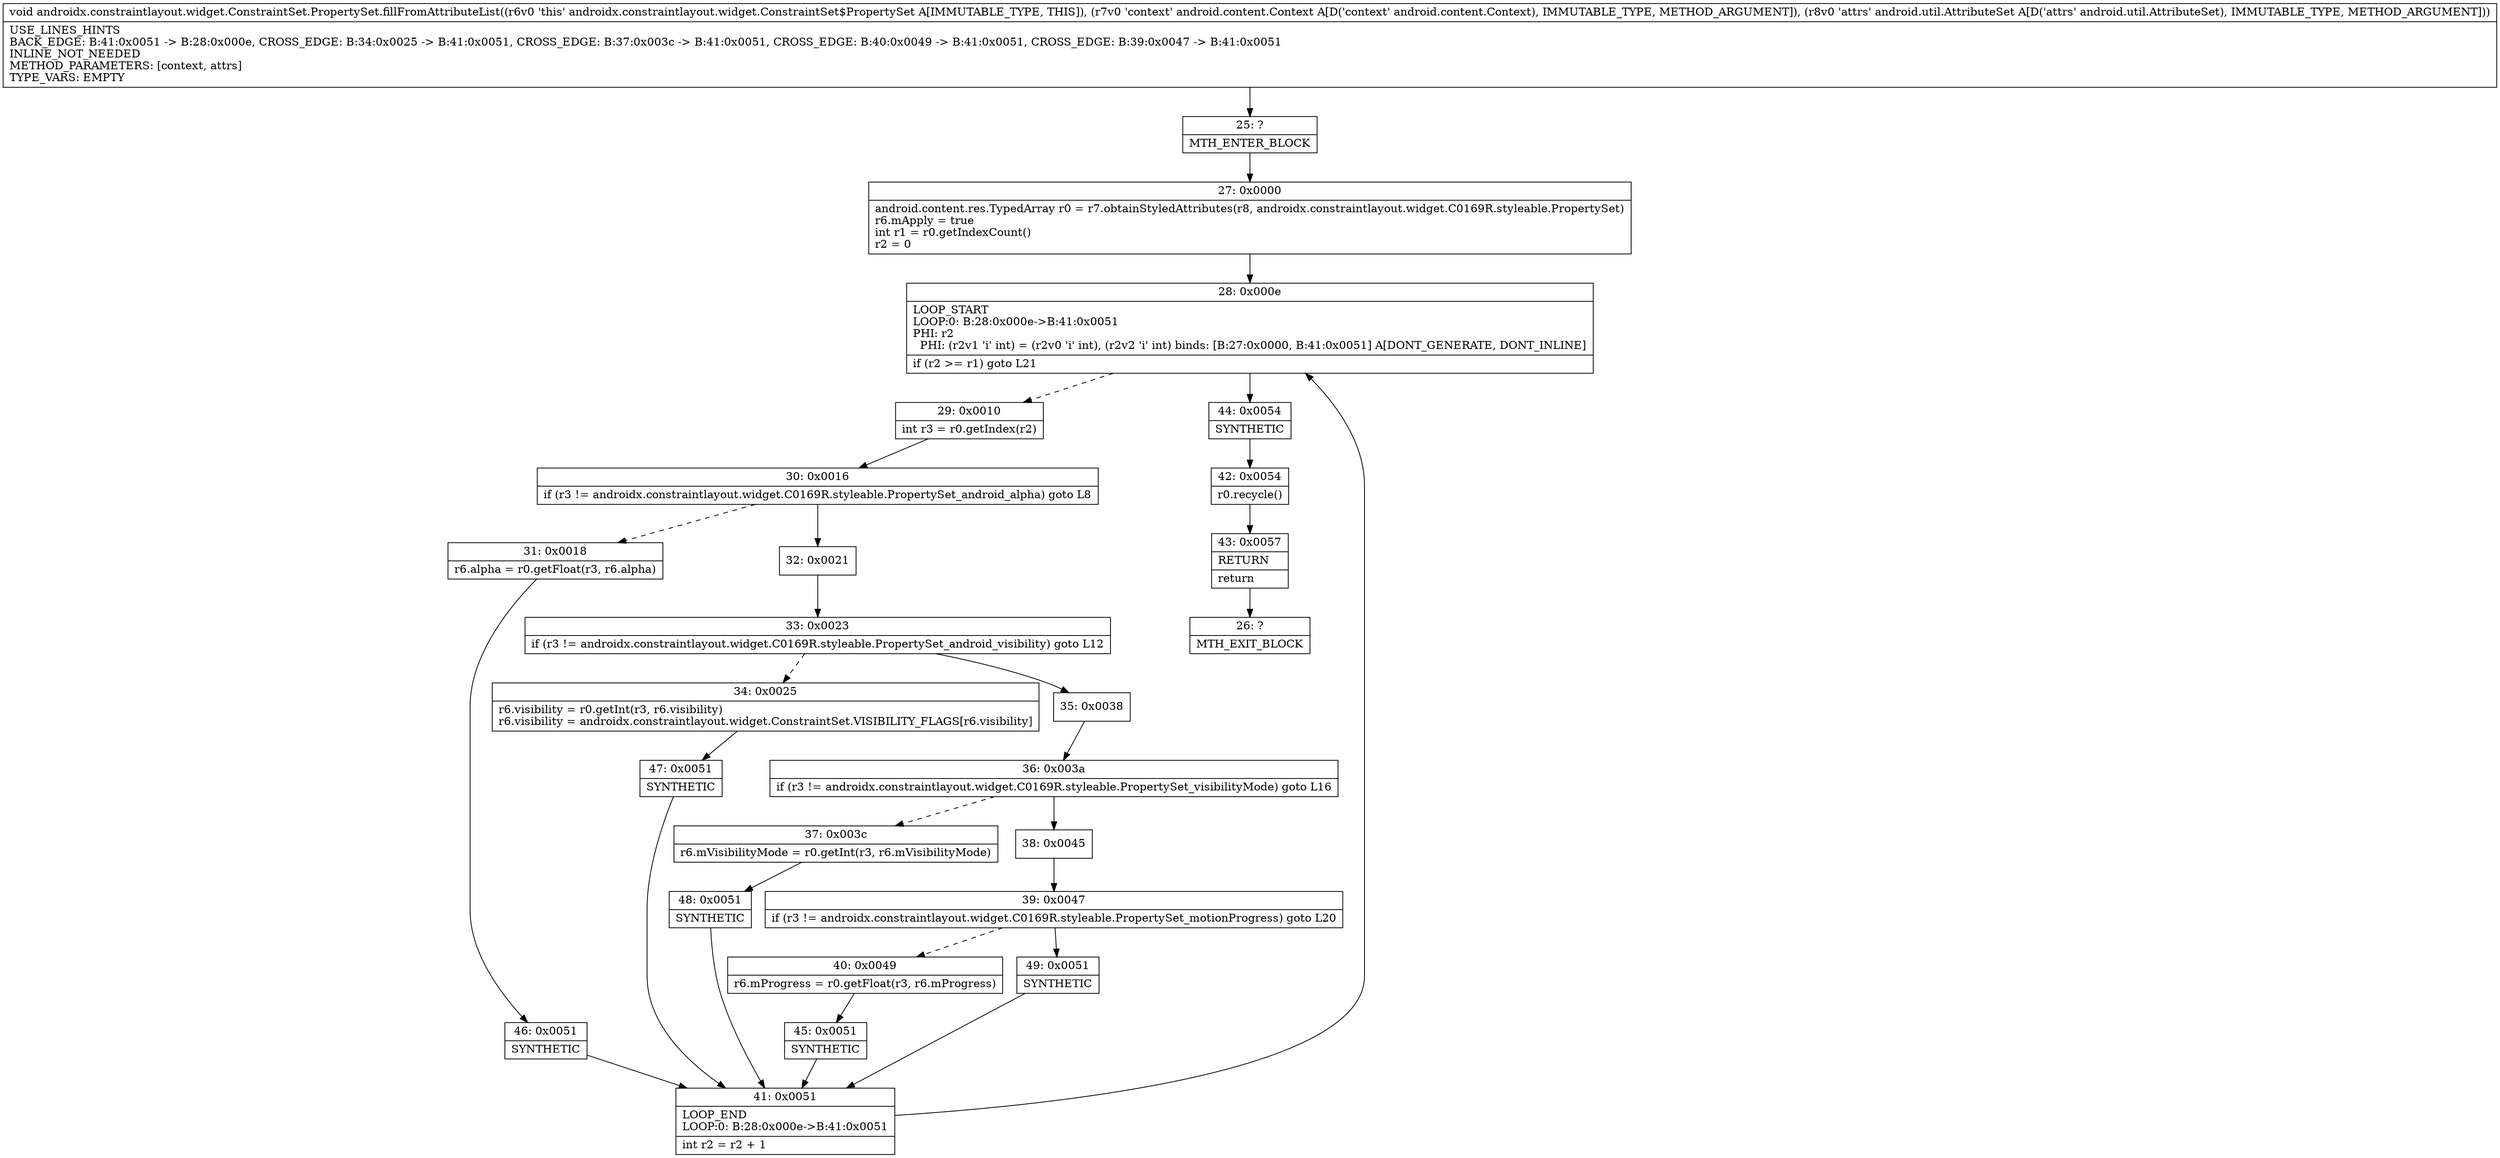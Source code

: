 digraph "CFG forandroidx.constraintlayout.widget.ConstraintSet.PropertySet.fillFromAttributeList(Landroid\/content\/Context;Landroid\/util\/AttributeSet;)V" {
Node_25 [shape=record,label="{25\:\ ?|MTH_ENTER_BLOCK\l}"];
Node_27 [shape=record,label="{27\:\ 0x0000|android.content.res.TypedArray r0 = r7.obtainStyledAttributes(r8, androidx.constraintlayout.widget.C0169R.styleable.PropertySet)\lr6.mApply = true\lint r1 = r0.getIndexCount()\lr2 = 0\l}"];
Node_28 [shape=record,label="{28\:\ 0x000e|LOOP_START\lLOOP:0: B:28:0x000e\-\>B:41:0x0051\lPHI: r2 \l  PHI: (r2v1 'i' int) = (r2v0 'i' int), (r2v2 'i' int) binds: [B:27:0x0000, B:41:0x0051] A[DONT_GENERATE, DONT_INLINE]\l|if (r2 \>= r1) goto L21\l}"];
Node_29 [shape=record,label="{29\:\ 0x0010|int r3 = r0.getIndex(r2)\l}"];
Node_30 [shape=record,label="{30\:\ 0x0016|if (r3 != androidx.constraintlayout.widget.C0169R.styleable.PropertySet_android_alpha) goto L8\l}"];
Node_31 [shape=record,label="{31\:\ 0x0018|r6.alpha = r0.getFloat(r3, r6.alpha)\l}"];
Node_46 [shape=record,label="{46\:\ 0x0051|SYNTHETIC\l}"];
Node_41 [shape=record,label="{41\:\ 0x0051|LOOP_END\lLOOP:0: B:28:0x000e\-\>B:41:0x0051\l|int r2 = r2 + 1\l}"];
Node_32 [shape=record,label="{32\:\ 0x0021}"];
Node_33 [shape=record,label="{33\:\ 0x0023|if (r3 != androidx.constraintlayout.widget.C0169R.styleable.PropertySet_android_visibility) goto L12\l}"];
Node_34 [shape=record,label="{34\:\ 0x0025|r6.visibility = r0.getInt(r3, r6.visibility)\lr6.visibility = androidx.constraintlayout.widget.ConstraintSet.VISIBILITY_FLAGS[r6.visibility]\l}"];
Node_47 [shape=record,label="{47\:\ 0x0051|SYNTHETIC\l}"];
Node_35 [shape=record,label="{35\:\ 0x0038}"];
Node_36 [shape=record,label="{36\:\ 0x003a|if (r3 != androidx.constraintlayout.widget.C0169R.styleable.PropertySet_visibilityMode) goto L16\l}"];
Node_37 [shape=record,label="{37\:\ 0x003c|r6.mVisibilityMode = r0.getInt(r3, r6.mVisibilityMode)\l}"];
Node_48 [shape=record,label="{48\:\ 0x0051|SYNTHETIC\l}"];
Node_38 [shape=record,label="{38\:\ 0x0045}"];
Node_39 [shape=record,label="{39\:\ 0x0047|if (r3 != androidx.constraintlayout.widget.C0169R.styleable.PropertySet_motionProgress) goto L20\l}"];
Node_40 [shape=record,label="{40\:\ 0x0049|r6.mProgress = r0.getFloat(r3, r6.mProgress)\l}"];
Node_45 [shape=record,label="{45\:\ 0x0051|SYNTHETIC\l}"];
Node_49 [shape=record,label="{49\:\ 0x0051|SYNTHETIC\l}"];
Node_44 [shape=record,label="{44\:\ 0x0054|SYNTHETIC\l}"];
Node_42 [shape=record,label="{42\:\ 0x0054|r0.recycle()\l}"];
Node_43 [shape=record,label="{43\:\ 0x0057|RETURN\l|return\l}"];
Node_26 [shape=record,label="{26\:\ ?|MTH_EXIT_BLOCK\l}"];
MethodNode[shape=record,label="{void androidx.constraintlayout.widget.ConstraintSet.PropertySet.fillFromAttributeList((r6v0 'this' androidx.constraintlayout.widget.ConstraintSet$PropertySet A[IMMUTABLE_TYPE, THIS]), (r7v0 'context' android.content.Context A[D('context' android.content.Context), IMMUTABLE_TYPE, METHOD_ARGUMENT]), (r8v0 'attrs' android.util.AttributeSet A[D('attrs' android.util.AttributeSet), IMMUTABLE_TYPE, METHOD_ARGUMENT]))  | USE_LINES_HINTS\lBACK_EDGE: B:41:0x0051 \-\> B:28:0x000e, CROSS_EDGE: B:34:0x0025 \-\> B:41:0x0051, CROSS_EDGE: B:37:0x003c \-\> B:41:0x0051, CROSS_EDGE: B:40:0x0049 \-\> B:41:0x0051, CROSS_EDGE: B:39:0x0047 \-\> B:41:0x0051\lINLINE_NOT_NEEDED\lMETHOD_PARAMETERS: [context, attrs]\lTYPE_VARS: EMPTY\l}"];
MethodNode -> Node_25;Node_25 -> Node_27;
Node_27 -> Node_28;
Node_28 -> Node_29[style=dashed];
Node_28 -> Node_44;
Node_29 -> Node_30;
Node_30 -> Node_31[style=dashed];
Node_30 -> Node_32;
Node_31 -> Node_46;
Node_46 -> Node_41;
Node_41 -> Node_28;
Node_32 -> Node_33;
Node_33 -> Node_34[style=dashed];
Node_33 -> Node_35;
Node_34 -> Node_47;
Node_47 -> Node_41;
Node_35 -> Node_36;
Node_36 -> Node_37[style=dashed];
Node_36 -> Node_38;
Node_37 -> Node_48;
Node_48 -> Node_41;
Node_38 -> Node_39;
Node_39 -> Node_40[style=dashed];
Node_39 -> Node_49;
Node_40 -> Node_45;
Node_45 -> Node_41;
Node_49 -> Node_41;
Node_44 -> Node_42;
Node_42 -> Node_43;
Node_43 -> Node_26;
}

